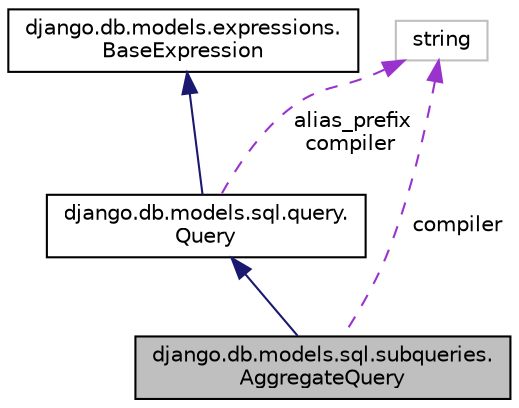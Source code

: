 digraph "django.db.models.sql.subqueries.AggregateQuery"
{
 // LATEX_PDF_SIZE
  edge [fontname="Helvetica",fontsize="10",labelfontname="Helvetica",labelfontsize="10"];
  node [fontname="Helvetica",fontsize="10",shape=record];
  Node1 [label="django.db.models.sql.subqueries.\lAggregateQuery",height=0.2,width=0.4,color="black", fillcolor="grey75", style="filled", fontcolor="black",tooltip=" "];
  Node2 -> Node1 [dir="back",color="midnightblue",fontsize="10",style="solid"];
  Node2 [label="django.db.models.sql.query.\lQuery",height=0.2,width=0.4,color="black", fillcolor="white", style="filled",URL="$classdjango_1_1db_1_1models_1_1sql_1_1query_1_1_query.html",tooltip=" "];
  Node3 -> Node2 [dir="back",color="midnightblue",fontsize="10",style="solid"];
  Node3 [label="django.db.models.expressions.\lBaseExpression",height=0.2,width=0.4,color="black", fillcolor="white", style="filled",URL="$classdjango_1_1db_1_1models_1_1expressions_1_1_base_expression.html",tooltip=" "];
  Node4 -> Node2 [dir="back",color="darkorchid3",fontsize="10",style="dashed",label=" alias_prefix\ncompiler" ];
  Node4 [label="string",height=0.2,width=0.4,color="grey75", fillcolor="white", style="filled",tooltip=" "];
  Node4 -> Node1 [dir="back",color="darkorchid3",fontsize="10",style="dashed",label=" compiler" ];
}
